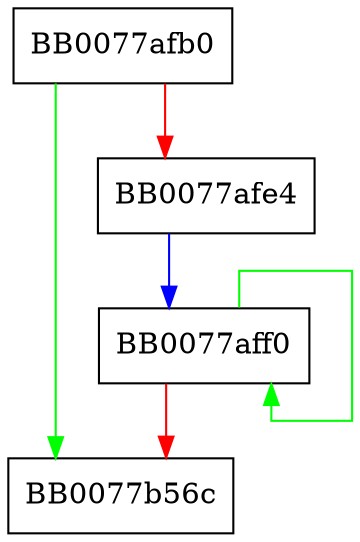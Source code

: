 digraph md4_block_data_order {
  node [shape="box"];
  graph [splines=ortho];
  BB0077afb0 -> BB0077b56c [color="green"];
  BB0077afb0 -> BB0077afe4 [color="red"];
  BB0077afe4 -> BB0077aff0 [color="blue"];
  BB0077aff0 -> BB0077aff0 [color="green"];
  BB0077aff0 -> BB0077b56c [color="red"];
}